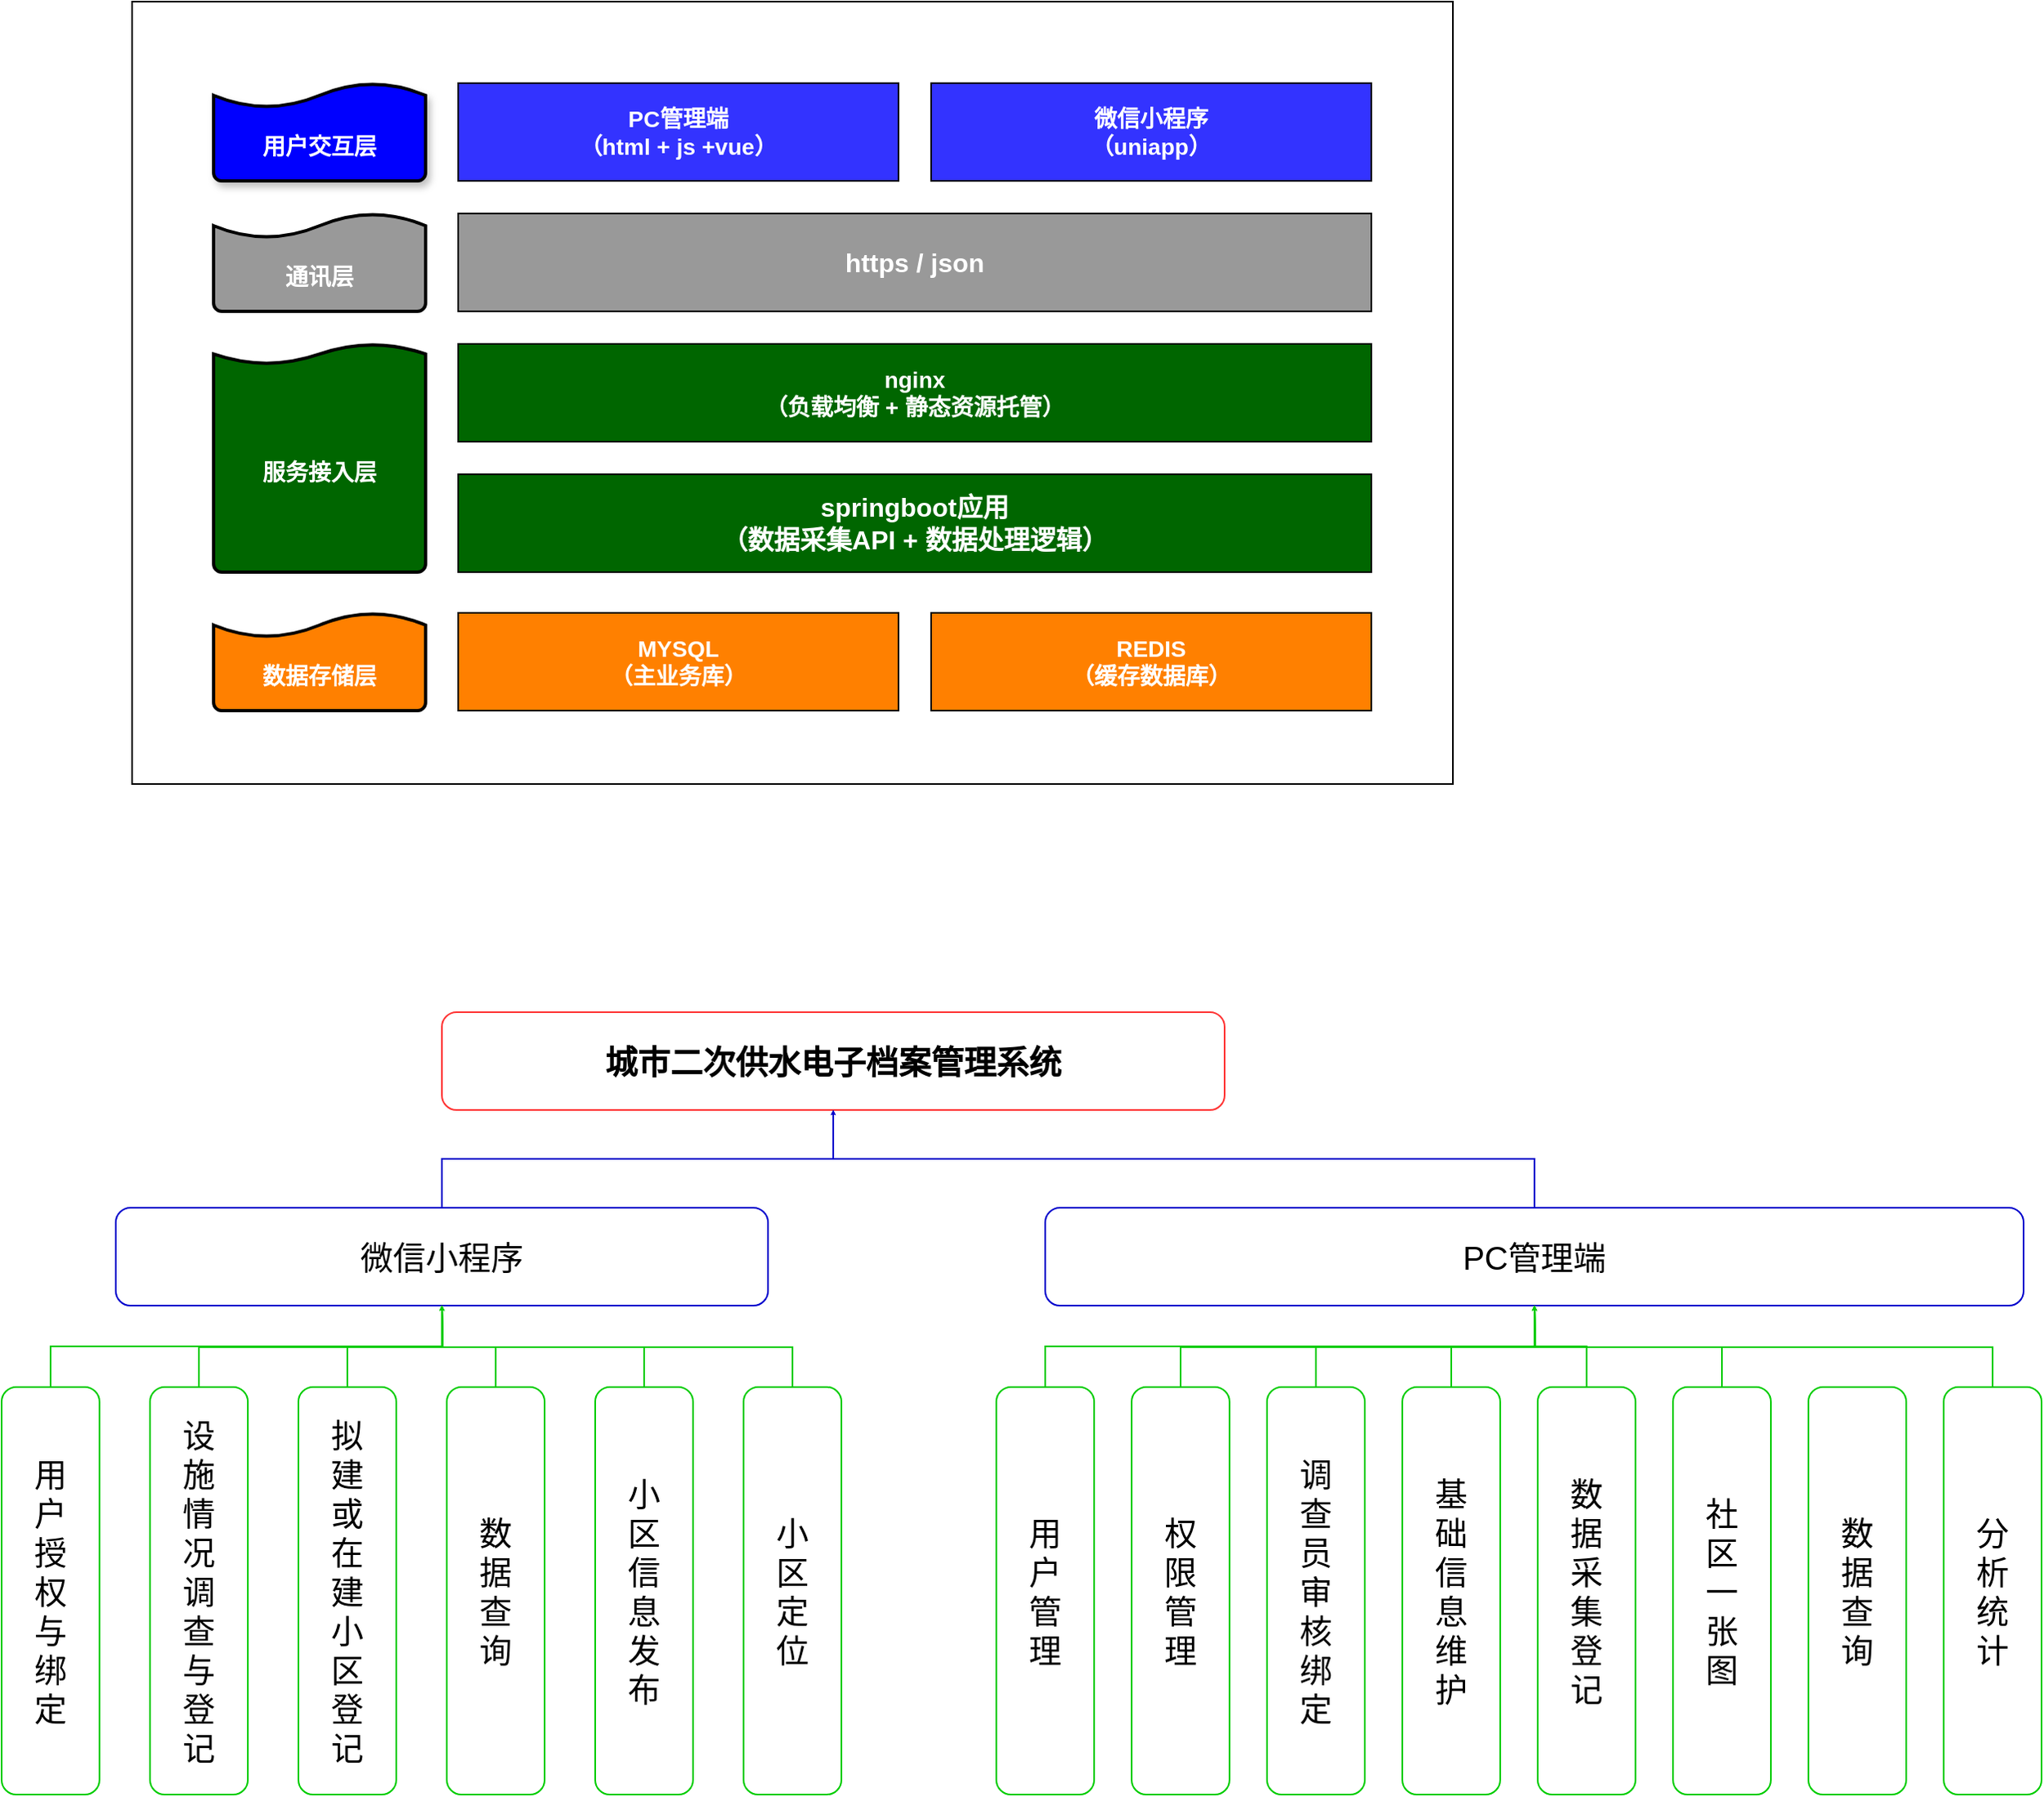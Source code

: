 <mxfile version="26.0.14">
  <diagram name="第 1 页" id="cjYHyFAmv6pbent0GlUM">
    <mxGraphModel dx="2231" dy="1207" grid="1" gridSize="10" guides="1" tooltips="1" connect="1" arrows="1" fold="1" page="1" pageScale="1" pageWidth="827" pageHeight="1169" math="0" shadow="0">
      <root>
        <mxCell id="0" />
        <mxCell id="1" parent="0" />
        <mxCell id="f2EWpejTJ3KkAe_YtKIl-2" value="" style="rounded=0;whiteSpace=wrap;html=1;" vertex="1" parent="1">
          <mxGeometry x="170" y="180" width="810" height="480" as="geometry" />
        </mxCell>
        <mxCell id="f2EWpejTJ3KkAe_YtKIl-10" value="&lt;br&gt;&lt;font color=&quot;#ffffff&quot;&gt;&lt;span&gt;用户交互层&lt;/span&gt;&lt;/font&gt;" style="strokeWidth=2;html=1;shape=mxgraph.flowchart.document2;whiteSpace=wrap;size=0.25;direction=west;fillColor=light-dark(#0000FF,var(--ge-dark-color, #121212));fontStyle=1;fontSize=14;shadow=1;strokeColor=default;" vertex="1" parent="1">
          <mxGeometry x="220" y="230" width="130" height="60" as="geometry" />
        </mxCell>
        <mxCell id="f2EWpejTJ3KkAe_YtKIl-12" value="&lt;font style=&quot;color: rgb(255, 255, 255);&quot;&gt;PC管理端&lt;/font&gt;&lt;div&gt;&lt;font style=&quot;color: rgb(255, 255, 255);&quot;&gt;（html + js +vue）&lt;/font&gt;&lt;/div&gt;" style="rounded=0;whiteSpace=wrap;html=1;fontStyle=1;fillColor=light-dark(#3333FF,#000000);fontSize=14;" vertex="1" parent="1">
          <mxGeometry x="370" y="230" width="270" height="60" as="geometry" />
        </mxCell>
        <mxCell id="f2EWpejTJ3KkAe_YtKIl-13" value="&lt;font style=&quot;color: rgb(255, 255, 255);&quot;&gt;微信小程序&lt;/font&gt;&lt;div&gt;&lt;font style=&quot;color: rgb(255, 255, 255);&quot;&gt;（uniapp）&lt;/font&gt;&lt;/div&gt;" style="rounded=0;whiteSpace=wrap;html=1;fillColor=light-dark(#3333FF,#000000);fontStyle=1;fontSize=14;" vertex="1" parent="1">
          <mxGeometry x="660" y="230" width="270" height="60" as="geometry" />
        </mxCell>
        <mxCell id="f2EWpejTJ3KkAe_YtKIl-14" value="&lt;br&gt;&lt;font color=&quot;#ffffff&quot;&gt;通讯层&lt;/font&gt;" style="strokeWidth=2;html=1;shape=mxgraph.flowchart.document2;whiteSpace=wrap;size=0.25;direction=west;fillColor=light-dark(#999999,var(--ge-dark-color, #121212));fontStyle=1;fontSize=14;" vertex="1" parent="1">
          <mxGeometry x="220" y="310" width="130" height="60" as="geometry" />
        </mxCell>
        <mxCell id="f2EWpejTJ3KkAe_YtKIl-15" value="&lt;font color=&quot;#ffffff&quot;&gt;https / json&lt;/font&gt;" style="rounded=0;whiteSpace=wrap;html=1;fontStyle=1;fillColor=light-dark(#999999,#000000);fontSize=16;" vertex="1" parent="1">
          <mxGeometry x="370" y="310" width="560" height="60" as="geometry" />
        </mxCell>
        <mxCell id="f2EWpejTJ3KkAe_YtKIl-16" value="&lt;br&gt;&lt;font color=&quot;#ffffff&quot;&gt;服务接入层&lt;/font&gt;" style="strokeWidth=2;html=1;shape=mxgraph.flowchart.document2;whiteSpace=wrap;size=0.089;direction=west;fillColor=light-dark(#006600,var(--ge-dark-color, #121212));fontStyle=1;fontSize=14;" vertex="1" parent="1">
          <mxGeometry x="220" y="390" width="130" height="140" as="geometry" />
        </mxCell>
        <mxCell id="f2EWpejTJ3KkAe_YtKIl-17" value="&lt;font color=&quot;#ffffff&quot;&gt;nginx&lt;/font&gt;&lt;div&gt;&lt;font color=&quot;#ffffff&quot;&gt;（&lt;/font&gt;&lt;span style=&quot;background-color: transparent;&quot;&gt;&lt;font color=&quot;#ffffff&quot;&gt;负载均衡 + 静态资源托管&lt;/font&gt;&lt;/span&gt;&lt;span style=&quot;color: rgb(255, 255, 255); background-color: transparent;&quot;&gt;）&lt;/span&gt;&lt;/div&gt;" style="rounded=0;whiteSpace=wrap;html=1;fontStyle=1;fillColor=light-dark(#006600,#000000);fontSize=14;" vertex="1" parent="1">
          <mxGeometry x="370" y="390" width="560" height="60" as="geometry" />
        </mxCell>
        <mxCell id="f2EWpejTJ3KkAe_YtKIl-18" value="&lt;font color=&quot;#ffffff&quot;&gt;springboot应用&lt;/font&gt;&lt;div&gt;&lt;font color=&quot;#ffffff&quot;&gt;（数据采集API + 数据处理逻辑）&lt;/font&gt;&lt;/div&gt;" style="rounded=0;whiteSpace=wrap;html=1;fontStyle=1;fillColor=light-dark(#006600,#000000);fontSize=16;" vertex="1" parent="1">
          <mxGeometry x="370" y="470" width="560" height="60" as="geometry" />
        </mxCell>
        <mxCell id="f2EWpejTJ3KkAe_YtKIl-19" value="&lt;br&gt;&lt;font color=&quot;#ffffff&quot;&gt;数据存储层&lt;/font&gt;" style="strokeWidth=2;html=1;shape=mxgraph.flowchart.document2;whiteSpace=wrap;size=0.25;direction=west;fillColor=light-dark(#FF8000,#000000);fontStyle=1;fontSize=14;" vertex="1" parent="1">
          <mxGeometry x="220" y="555" width="130" height="60" as="geometry" />
        </mxCell>
        <mxCell id="f2EWpejTJ3KkAe_YtKIl-21" value="&lt;font style=&quot;color: rgb(255, 255, 255);&quot;&gt;MYSQL&lt;/font&gt;&lt;div&gt;&lt;font style=&quot;color: rgb(255, 255, 255);&quot;&gt;（主业务库）&lt;/font&gt;&lt;/div&gt;" style="rounded=0;whiteSpace=wrap;html=1;fontStyle=1;fillColor=light-dark(#FF8000,#000000);fontSize=14;" vertex="1" parent="1">
          <mxGeometry x="370" y="555" width="270" height="60" as="geometry" />
        </mxCell>
        <mxCell id="f2EWpejTJ3KkAe_YtKIl-22" value="&lt;font style=&quot;color: rgb(255, 255, 255);&quot;&gt;REDIS&lt;/font&gt;&lt;div&gt;&lt;font style=&quot;color: rgb(255, 255, 255);&quot;&gt;（缓存数据库）&lt;/font&gt;&lt;/div&gt;" style="rounded=0;whiteSpace=wrap;html=1;fontStyle=1;fillColor=light-dark(#FF8000,#000000);fontSize=14;" vertex="1" parent="1">
          <mxGeometry x="660" y="555" width="270" height="60" as="geometry" />
        </mxCell>
        <mxCell id="f2EWpejTJ3KkAe_YtKIl-23" value="城市二次供水电子档案管理系统" style="rounded=1;whiteSpace=wrap;html=1;fontSize=20;fontStyle=1;strokeColor=light-dark(#FF3333,#FFFFFF);" vertex="1" parent="1">
          <mxGeometry x="360" y="800" width="480" height="60" as="geometry" />
        </mxCell>
        <mxCell id="f2EWpejTJ3KkAe_YtKIl-39" style="edgeStyle=orthogonalEdgeStyle;rounded=0;orthogonalLoop=1;jettySize=auto;html=1;exitX=0.5;exitY=0;exitDx=0;exitDy=0;entryX=0.5;entryY=1;entryDx=0;entryDy=0;endSize=0;startSize=0;strokeColor=light-dark(#0000CC,#FFFFFF);" edge="1" parent="1" source="f2EWpejTJ3KkAe_YtKIl-25" target="f2EWpejTJ3KkAe_YtKIl-23">
          <mxGeometry relative="1" as="geometry" />
        </mxCell>
        <mxCell id="f2EWpejTJ3KkAe_YtKIl-25" value="微信小程序" style="rounded=1;whiteSpace=wrap;html=1;fontSize=20;strokeColor=light-dark(#0000CC,#FFFFFF);" vertex="1" parent="1">
          <mxGeometry x="160" y="920" width="400" height="60" as="geometry" />
        </mxCell>
        <mxCell id="f2EWpejTJ3KkAe_YtKIl-33" style="edgeStyle=orthogonalEdgeStyle;rounded=0;orthogonalLoop=1;jettySize=auto;html=1;exitX=0.5;exitY=0;exitDx=0;exitDy=0;entryX=0.5;entryY=1;entryDx=0;entryDy=0;strokeColor=light-dark(#0000CC,#FFFFFF);curved=0;endSize=0;startSize=0;" edge="1" parent="1" source="f2EWpejTJ3KkAe_YtKIl-26" target="f2EWpejTJ3KkAe_YtKIl-23">
          <mxGeometry relative="1" as="geometry" />
        </mxCell>
        <mxCell id="f2EWpejTJ3KkAe_YtKIl-26" value="PC管理端" style="rounded=1;whiteSpace=wrap;html=1;fontSize=20;strokeColor=light-dark(#0000CC,#FFFFFF);" vertex="1" parent="1">
          <mxGeometry x="730" y="920" width="600" height="60" as="geometry" />
        </mxCell>
        <mxCell id="f2EWpejTJ3KkAe_YtKIl-52" style="edgeStyle=orthogonalEdgeStyle;rounded=0;orthogonalLoop=1;jettySize=auto;html=1;exitX=0;exitY=0.5;exitDx=0;exitDy=0;entryX=0.5;entryY=1;entryDx=0;entryDy=0;endSize=0;startSize=0;strokeColor=light-dark(#00CC00,#FFFFFF);" edge="1" parent="1" source="f2EWpejTJ3KkAe_YtKIl-40" target="f2EWpejTJ3KkAe_YtKIl-25">
          <mxGeometry relative="1" as="geometry" />
        </mxCell>
        <mxCell id="f2EWpejTJ3KkAe_YtKIl-40" value="&lt;font style=&quot;font-size: 20px;&quot; face=&quot;Times New Roman&quot;&gt;用&lt;/font&gt;&lt;div&gt;&lt;font style=&quot;font-size: 20px;&quot; face=&quot;Times New Roman&quot;&gt;户&lt;/font&gt;&lt;/div&gt;&lt;div&gt;&lt;font style=&quot;font-size: 20px;&quot; face=&quot;Times New Roman&quot;&gt;授&lt;/font&gt;&lt;/div&gt;&lt;div&gt;&lt;font style=&quot;font-size: 20px;&quot; face=&quot;Times New Roman&quot;&gt;权&lt;/font&gt;&lt;/div&gt;&lt;div&gt;&lt;font style=&quot;font-size: 20px;&quot; face=&quot;Times New Roman&quot;&gt;与&lt;/font&gt;&lt;/div&gt;&lt;div&gt;&lt;font style=&quot;font-size: 20px;&quot; face=&quot;Times New Roman&quot;&gt;绑&lt;/font&gt;&lt;/div&gt;&lt;div&gt;&lt;font style=&quot;font-size: 20px;&quot; face=&quot;Times New Roman&quot;&gt;定&lt;/font&gt;&lt;/div&gt;" style="rounded=1;whiteSpace=wrap;html=1;direction=south;align=center;portConstraintRotation=0;strokeColor=light-dark(#00CC00,#FFFFFF);" vertex="1" parent="1">
          <mxGeometry x="90" y="1030" width="60" height="250" as="geometry" />
        </mxCell>
        <mxCell id="f2EWpejTJ3KkAe_YtKIl-53" style="edgeStyle=orthogonalEdgeStyle;rounded=0;orthogonalLoop=1;jettySize=auto;html=1;exitX=0;exitY=0.5;exitDx=0;exitDy=0;endSize=0;startSize=0;strokeColor=light-dark(#00CC00,#FFFFFF);" edge="1" parent="1" source="f2EWpejTJ3KkAe_YtKIl-42">
          <mxGeometry relative="1" as="geometry">
            <mxPoint x="360" y="980" as="targetPoint" />
          </mxGeometry>
        </mxCell>
        <mxCell id="f2EWpejTJ3KkAe_YtKIl-42" value="&lt;font face=&quot;Times New Roman&quot;&gt;&lt;span style=&quot;font-size: 20px;&quot;&gt;设&lt;/span&gt;&lt;/font&gt;&lt;div&gt;&lt;font face=&quot;Times New Roman&quot;&gt;&lt;span style=&quot;font-size: 20px;&quot;&gt;施&lt;/span&gt;&lt;/font&gt;&lt;/div&gt;&lt;div&gt;&lt;font face=&quot;Times New Roman&quot;&gt;&lt;span style=&quot;font-size: 20px;&quot;&gt;情&lt;/span&gt;&lt;/font&gt;&lt;/div&gt;&lt;div&gt;&lt;font face=&quot;Times New Roman&quot;&gt;&lt;span style=&quot;font-size: 20px;&quot;&gt;况&lt;/span&gt;&lt;/font&gt;&lt;/div&gt;&lt;div&gt;&lt;font face=&quot;Times New Roman&quot;&gt;&lt;span style=&quot;font-size: 20px;&quot;&gt;调&lt;/span&gt;&lt;/font&gt;&lt;/div&gt;&lt;div&gt;&lt;font face=&quot;Times New Roman&quot;&gt;&lt;span style=&quot;font-size: 20px;&quot;&gt;查&lt;/span&gt;&lt;/font&gt;&lt;/div&gt;&lt;div&gt;&lt;font face=&quot;Times New Roman&quot;&gt;&lt;span style=&quot;font-size: 20px;&quot;&gt;与&lt;/span&gt;&lt;/font&gt;&lt;/div&gt;&lt;div&gt;&lt;font face=&quot;Times New Roman&quot;&gt;&lt;span style=&quot;font-size: 20px;&quot;&gt;登&lt;/span&gt;&lt;/font&gt;&lt;/div&gt;&lt;div&gt;&lt;font face=&quot;Times New Roman&quot;&gt;&lt;span style=&quot;font-size: 20px;&quot;&gt;记&lt;/span&gt;&lt;/font&gt;&lt;/div&gt;" style="rounded=1;whiteSpace=wrap;html=1;direction=south;align=center;portConstraintRotation=0;strokeColor=light-dark(#00CC00,#FFFFFF);" vertex="1" parent="1">
          <mxGeometry x="181" y="1030" width="60" height="250" as="geometry" />
        </mxCell>
        <mxCell id="f2EWpejTJ3KkAe_YtKIl-54" style="edgeStyle=orthogonalEdgeStyle;rounded=0;orthogonalLoop=1;jettySize=auto;html=1;exitX=0;exitY=0.5;exitDx=0;exitDy=0;endSize=0;startSize=0;strokeColor=light-dark(#00CC00,#FFFFFF);" edge="1" parent="1" source="f2EWpejTJ3KkAe_YtKIl-43">
          <mxGeometry relative="1" as="geometry">
            <mxPoint x="360" y="980" as="targetPoint" />
          </mxGeometry>
        </mxCell>
        <mxCell id="f2EWpejTJ3KkAe_YtKIl-43" value="&lt;font face=&quot;Times New Roman&quot;&gt;&lt;span style=&quot;font-size: 20px;&quot;&gt;拟&lt;/span&gt;&lt;/font&gt;&lt;div&gt;&lt;font face=&quot;Times New Roman&quot;&gt;&lt;span style=&quot;font-size: 20px;&quot;&gt;建&lt;/span&gt;&lt;/font&gt;&lt;/div&gt;&lt;div&gt;&lt;font face=&quot;Times New Roman&quot;&gt;&lt;span style=&quot;font-size: 20px;&quot;&gt;或&lt;/span&gt;&lt;/font&gt;&lt;/div&gt;&lt;div&gt;&lt;font face=&quot;Times New Roman&quot;&gt;&lt;span style=&quot;font-size: 20px;&quot;&gt;在&lt;/span&gt;&lt;/font&gt;&lt;/div&gt;&lt;div&gt;&lt;font face=&quot;Times New Roman&quot;&gt;&lt;span style=&quot;font-size: 20px;&quot;&gt;建&lt;/span&gt;&lt;/font&gt;&lt;/div&gt;&lt;div&gt;&lt;font face=&quot;Times New Roman&quot;&gt;&lt;span style=&quot;font-size: 20px;&quot;&gt;小&lt;/span&gt;&lt;/font&gt;&lt;/div&gt;&lt;div&gt;&lt;font face=&quot;Times New Roman&quot;&gt;&lt;span style=&quot;font-size: 20px;&quot;&gt;区&lt;/span&gt;&lt;/font&gt;&lt;/div&gt;&lt;div&gt;&lt;font face=&quot;Times New Roman&quot;&gt;&lt;span style=&quot;font-size: 20px;&quot;&gt;登&lt;/span&gt;&lt;/font&gt;&lt;/div&gt;&lt;div&gt;&lt;font face=&quot;Times New Roman&quot;&gt;&lt;span style=&quot;font-size: 20px;&quot;&gt;记&lt;/span&gt;&lt;/font&gt;&lt;/div&gt;" style="rounded=1;whiteSpace=wrap;html=1;direction=south;align=center;portConstraintRotation=0;strokeColor=light-dark(#00CC00,#FFFFFF);" vertex="1" parent="1">
          <mxGeometry x="272" y="1030" width="60" height="250" as="geometry" />
        </mxCell>
        <mxCell id="f2EWpejTJ3KkAe_YtKIl-55" style="edgeStyle=orthogonalEdgeStyle;rounded=0;orthogonalLoop=1;jettySize=auto;html=1;exitX=0;exitY=0.5;exitDx=0;exitDy=0;endSize=0;startSize=0;strokeColor=light-dark(#00CC00,#FFFFFF);" edge="1" parent="1" source="f2EWpejTJ3KkAe_YtKIl-44">
          <mxGeometry relative="1" as="geometry">
            <mxPoint x="360" y="980" as="targetPoint" />
          </mxGeometry>
        </mxCell>
        <mxCell id="f2EWpejTJ3KkAe_YtKIl-44" value="&lt;font face=&quot;Times New Roman&quot;&gt;&lt;span style=&quot;font-size: 20px;&quot;&gt;数&lt;/span&gt;&lt;/font&gt;&lt;div&gt;&lt;font face=&quot;Times New Roman&quot;&gt;&lt;span style=&quot;font-size: 20px;&quot;&gt;据&lt;/span&gt;&lt;/font&gt;&lt;/div&gt;&lt;div&gt;&lt;font face=&quot;Times New Roman&quot;&gt;&lt;span style=&quot;font-size: 20px;&quot;&gt;查&lt;/span&gt;&lt;/font&gt;&lt;/div&gt;&lt;div&gt;&lt;font face=&quot;Times New Roman&quot;&gt;&lt;span style=&quot;font-size: 20px;&quot;&gt;询&lt;/span&gt;&lt;/font&gt;&lt;/div&gt;" style="rounded=1;whiteSpace=wrap;html=1;direction=south;align=center;portConstraintRotation=0;strokeColor=light-dark(#00CC00,#FFFFFF);" vertex="1" parent="1">
          <mxGeometry x="363" y="1030" width="60" height="250" as="geometry" />
        </mxCell>
        <mxCell id="f2EWpejTJ3KkAe_YtKIl-56" style="edgeStyle=orthogonalEdgeStyle;rounded=0;orthogonalLoop=1;jettySize=auto;html=1;exitX=0;exitY=0.5;exitDx=0;exitDy=0;endSize=0;startSize=0;strokeColor=light-dark(#00CC00,#FFFFFF);" edge="1" parent="1" source="f2EWpejTJ3KkAe_YtKIl-45">
          <mxGeometry relative="1" as="geometry">
            <mxPoint x="360" y="980" as="targetPoint" />
          </mxGeometry>
        </mxCell>
        <mxCell id="f2EWpejTJ3KkAe_YtKIl-45" value="&lt;font face=&quot;Times New Roman&quot;&gt;&lt;span style=&quot;font-size: 20px;&quot;&gt;小&lt;/span&gt;&lt;/font&gt;&lt;div&gt;&lt;font face=&quot;Times New Roman&quot;&gt;&lt;span style=&quot;font-size: 20px;&quot;&gt;区&lt;/span&gt;&lt;/font&gt;&lt;/div&gt;&lt;div&gt;&lt;font face=&quot;Times New Roman&quot;&gt;&lt;span style=&quot;font-size: 20px;&quot;&gt;信&lt;/span&gt;&lt;/font&gt;&lt;/div&gt;&lt;div&gt;&lt;font face=&quot;Times New Roman&quot;&gt;&lt;span style=&quot;font-size: 20px;&quot;&gt;息&lt;/span&gt;&lt;/font&gt;&lt;/div&gt;&lt;div&gt;&lt;font face=&quot;Times New Roman&quot;&gt;&lt;span style=&quot;font-size: 20px;&quot;&gt;发&lt;/span&gt;&lt;/font&gt;&lt;/div&gt;&lt;div&gt;&lt;font face=&quot;Times New Roman&quot;&gt;&lt;span style=&quot;font-size: 20px;&quot;&gt;布&lt;/span&gt;&lt;/font&gt;&lt;/div&gt;" style="rounded=1;whiteSpace=wrap;html=1;direction=south;align=center;portConstraintRotation=0;strokeColor=light-dark(#00CC00,#FFFFFF);" vertex="1" parent="1">
          <mxGeometry x="454" y="1030" width="60" height="250" as="geometry" />
        </mxCell>
        <mxCell id="f2EWpejTJ3KkAe_YtKIl-57" style="edgeStyle=orthogonalEdgeStyle;rounded=0;orthogonalLoop=1;jettySize=auto;html=1;exitX=0;exitY=0.5;exitDx=0;exitDy=0;endSize=0;startSize=0;strokeColor=light-dark(#00CC00,#FFFFFF);" edge="1" parent="1" source="f2EWpejTJ3KkAe_YtKIl-46">
          <mxGeometry relative="1" as="geometry">
            <mxPoint x="360" y="980" as="targetPoint" />
          </mxGeometry>
        </mxCell>
        <mxCell id="f2EWpejTJ3KkAe_YtKIl-46" value="&lt;font face=&quot;Times New Roman&quot;&gt;&lt;span style=&quot;font-size: 20px;&quot;&gt;小&lt;/span&gt;&lt;/font&gt;&lt;div&gt;&lt;font face=&quot;Times New Roman&quot;&gt;&lt;span style=&quot;font-size: 20px;&quot;&gt;区&lt;/span&gt;&lt;/font&gt;&lt;/div&gt;&lt;div&gt;&lt;font face=&quot;Times New Roman&quot;&gt;&lt;span style=&quot;font-size: 20px;&quot;&gt;定&lt;/span&gt;&lt;/font&gt;&lt;/div&gt;&lt;div&gt;&lt;font face=&quot;Times New Roman&quot;&gt;&lt;span style=&quot;font-size: 20px;&quot;&gt;位&lt;/span&gt;&lt;/font&gt;&lt;/div&gt;" style="rounded=1;whiteSpace=wrap;html=1;direction=south;align=center;portConstraintRotation=0;strokeColor=light-dark(#00CC00,#FFFFFF);" vertex="1" parent="1">
          <mxGeometry x="545" y="1030" width="60" height="250" as="geometry" />
        </mxCell>
        <mxCell id="f2EWpejTJ3KkAe_YtKIl-66" style="edgeStyle=orthogonalEdgeStyle;rounded=0;orthogonalLoop=1;jettySize=auto;html=1;exitX=0;exitY=0.5;exitDx=0;exitDy=0;endSize=0;startSize=0;strokeColor=light-dark(#00CC00,#FFFFFF);" edge="1" parent="1" source="f2EWpejTJ3KkAe_YtKIl-58" target="f2EWpejTJ3KkAe_YtKIl-26">
          <mxGeometry relative="1" as="geometry" />
        </mxCell>
        <mxCell id="f2EWpejTJ3KkAe_YtKIl-58" value="&lt;font face=&quot;Times New Roman&quot;&gt;&lt;span style=&quot;font-size: 20px;&quot;&gt;用&lt;/span&gt;&lt;/font&gt;&lt;div&gt;&lt;font face=&quot;Times New Roman&quot;&gt;&lt;span style=&quot;font-size: 20px;&quot;&gt;户&lt;/span&gt;&lt;/font&gt;&lt;/div&gt;&lt;div&gt;&lt;font face=&quot;Times New Roman&quot;&gt;&lt;span style=&quot;font-size: 20px;&quot;&gt;管&lt;/span&gt;&lt;/font&gt;&lt;/div&gt;&lt;div&gt;&lt;font face=&quot;Times New Roman&quot;&gt;&lt;span style=&quot;font-size: 20px;&quot;&gt;理&lt;/span&gt;&lt;/font&gt;&lt;/div&gt;" style="rounded=1;whiteSpace=wrap;html=1;direction=south;align=center;portConstraintRotation=0;strokeColor=light-dark(#00CC00,#FFFFFF);" vertex="1" parent="1">
          <mxGeometry x="700" y="1030" width="60" height="250" as="geometry" />
        </mxCell>
        <mxCell id="f2EWpejTJ3KkAe_YtKIl-73" style="edgeStyle=orthogonalEdgeStyle;rounded=0;orthogonalLoop=1;jettySize=auto;html=1;exitX=0;exitY=0.5;exitDx=0;exitDy=0;endSize=0;startSize=0;strokeColor=light-dark(#00CC00,#FFFFFF);" edge="1" parent="1" source="f2EWpejTJ3KkAe_YtKIl-59">
          <mxGeometry relative="1" as="geometry">
            <mxPoint x="1030" y="980" as="targetPoint" />
          </mxGeometry>
        </mxCell>
        <mxCell id="f2EWpejTJ3KkAe_YtKIl-59" value="&lt;font face=&quot;Times New Roman&quot;&gt;&lt;span style=&quot;font-size: 20px;&quot;&gt;分&lt;/span&gt;&lt;/font&gt;&lt;div&gt;&lt;font face=&quot;Times New Roman&quot;&gt;&lt;span style=&quot;font-size: 20px;&quot;&gt;析&lt;/span&gt;&lt;/font&gt;&lt;/div&gt;&lt;div&gt;&lt;font face=&quot;Times New Roman&quot;&gt;&lt;span style=&quot;font-size: 20px;&quot;&gt;统&lt;/span&gt;&lt;/font&gt;&lt;/div&gt;&lt;div&gt;&lt;font face=&quot;Times New Roman&quot;&gt;&lt;span style=&quot;font-size: 20px;&quot;&gt;计&lt;/span&gt;&lt;/font&gt;&lt;/div&gt;" style="rounded=1;whiteSpace=wrap;html=1;direction=south;align=center;portConstraintRotation=0;strokeColor=light-dark(#00CC00,#FFFFFF);" vertex="1" parent="1">
          <mxGeometry x="1281" y="1030" width="60" height="250" as="geometry" />
        </mxCell>
        <mxCell id="f2EWpejTJ3KkAe_YtKIl-67" style="edgeStyle=orthogonalEdgeStyle;rounded=0;orthogonalLoop=1;jettySize=auto;html=1;exitX=0;exitY=0.5;exitDx=0;exitDy=0;endSize=0;startSize=0;strokeColor=light-dark(#00CC00,#FFFFFF);" edge="1" parent="1" source="f2EWpejTJ3KkAe_YtKIl-60">
          <mxGeometry relative="1" as="geometry">
            <mxPoint x="1030" y="980" as="targetPoint" />
          </mxGeometry>
        </mxCell>
        <mxCell id="f2EWpejTJ3KkAe_YtKIl-60" value="&lt;font face=&quot;Times New Roman&quot;&gt;&lt;span style=&quot;font-size: 20px;&quot;&gt;权&lt;/span&gt;&lt;/font&gt;&lt;div&gt;&lt;font face=&quot;Times New Roman&quot;&gt;&lt;span style=&quot;font-size: 20px;&quot;&gt;限&lt;/span&gt;&lt;/font&gt;&lt;/div&gt;&lt;div&gt;&lt;font face=&quot;Times New Roman&quot;&gt;&lt;span style=&quot;font-size: 20px;&quot;&gt;管&lt;/span&gt;&lt;/font&gt;&lt;/div&gt;&lt;div&gt;&lt;font face=&quot;Times New Roman&quot;&gt;&lt;span style=&quot;font-size: 20px;&quot;&gt;理&lt;/span&gt;&lt;/font&gt;&lt;/div&gt;" style="rounded=1;whiteSpace=wrap;html=1;direction=south;align=center;portConstraintRotation=0;strokeColor=light-dark(#00CC00,#FFFFFF);" vertex="1" parent="1">
          <mxGeometry x="783" y="1030" width="60" height="250" as="geometry" />
        </mxCell>
        <mxCell id="f2EWpejTJ3KkAe_YtKIl-68" style="edgeStyle=orthogonalEdgeStyle;rounded=0;orthogonalLoop=1;jettySize=auto;html=1;exitX=0;exitY=0.5;exitDx=0;exitDy=0;endSize=0;startSize=0;strokeColor=light-dark(#00CC00,#FFFFFF);" edge="1" parent="1" source="f2EWpejTJ3KkAe_YtKIl-61">
          <mxGeometry relative="1" as="geometry">
            <mxPoint x="1030" y="980" as="targetPoint" />
          </mxGeometry>
        </mxCell>
        <mxCell id="f2EWpejTJ3KkAe_YtKIl-61" value="&lt;font face=&quot;Times New Roman&quot;&gt;&lt;span style=&quot;font-size: 20px;&quot;&gt;调&lt;/span&gt;&lt;/font&gt;&lt;div&gt;&lt;font face=&quot;Times New Roman&quot;&gt;&lt;span style=&quot;font-size: 20px;&quot;&gt;查&lt;/span&gt;&lt;/font&gt;&lt;/div&gt;&lt;div&gt;&lt;font face=&quot;Times New Roman&quot;&gt;&lt;span style=&quot;font-size: 20px;&quot;&gt;员&lt;/span&gt;&lt;/font&gt;&lt;/div&gt;&lt;div&gt;&lt;font face=&quot;Times New Roman&quot;&gt;&lt;span style=&quot;font-size: 20px;&quot;&gt;审&lt;/span&gt;&lt;/font&gt;&lt;/div&gt;&lt;div&gt;&lt;font face=&quot;Times New Roman&quot;&gt;&lt;span style=&quot;font-size: 20px;&quot;&gt;核&lt;/span&gt;&lt;/font&gt;&lt;/div&gt;&lt;div&gt;&lt;font face=&quot;Times New Roman&quot;&gt;&lt;span style=&quot;font-size: 20px;&quot;&gt;绑&lt;/span&gt;&lt;/font&gt;&lt;/div&gt;&lt;div&gt;&lt;font face=&quot;Times New Roman&quot;&gt;&lt;span style=&quot;font-size: 20px;&quot;&gt;定&lt;/span&gt;&lt;/font&gt;&lt;/div&gt;" style="rounded=1;whiteSpace=wrap;html=1;direction=south;align=center;portConstraintRotation=0;strokeColor=light-dark(#00CC00,#FFFFFF);" vertex="1" parent="1">
          <mxGeometry x="866" y="1030" width="60" height="250" as="geometry" />
        </mxCell>
        <mxCell id="f2EWpejTJ3KkAe_YtKIl-69" style="edgeStyle=orthogonalEdgeStyle;rounded=0;orthogonalLoop=1;jettySize=auto;html=1;exitX=0;exitY=0.5;exitDx=0;exitDy=0;endSize=0;startSize=0;strokeColor=light-dark(#00CC00,#FFFFFF);" edge="1" parent="1" source="f2EWpejTJ3KkAe_YtKIl-62">
          <mxGeometry relative="1" as="geometry">
            <mxPoint x="1030" y="980" as="targetPoint" />
          </mxGeometry>
        </mxCell>
        <mxCell id="f2EWpejTJ3KkAe_YtKIl-62" value="&lt;font face=&quot;Times New Roman&quot;&gt;&lt;span style=&quot;font-size: 20px;&quot;&gt;基&lt;/span&gt;&lt;/font&gt;&lt;div&gt;&lt;font face=&quot;Times New Roman&quot;&gt;&lt;span style=&quot;font-size: 20px;&quot;&gt;础&lt;/span&gt;&lt;/font&gt;&lt;/div&gt;&lt;div&gt;&lt;font face=&quot;Times New Roman&quot;&gt;&lt;span style=&quot;font-size: 20px;&quot;&gt;信&lt;/span&gt;&lt;/font&gt;&lt;/div&gt;&lt;div&gt;&lt;font face=&quot;Times New Roman&quot;&gt;&lt;span style=&quot;font-size: 20px;&quot;&gt;息&lt;/span&gt;&lt;/font&gt;&lt;/div&gt;&lt;div&gt;&lt;font face=&quot;Times New Roman&quot;&gt;&lt;span style=&quot;font-size: 20px;&quot;&gt;维&lt;/span&gt;&lt;/font&gt;&lt;/div&gt;&lt;div&gt;&lt;font face=&quot;Times New Roman&quot;&gt;&lt;span style=&quot;font-size: 20px;&quot;&gt;护&lt;/span&gt;&lt;/font&gt;&lt;/div&gt;" style="rounded=1;whiteSpace=wrap;html=1;direction=south;align=center;portConstraintRotation=0;strokeColor=light-dark(#00CC00,#FFFFFF);" vertex="1" parent="1">
          <mxGeometry x="949" y="1030" width="60" height="250" as="geometry" />
        </mxCell>
        <mxCell id="f2EWpejTJ3KkAe_YtKIl-70" style="edgeStyle=orthogonalEdgeStyle;rounded=0;orthogonalLoop=1;jettySize=auto;html=1;exitX=0;exitY=0.5;exitDx=0;exitDy=0;entryX=0.5;entryY=1;entryDx=0;entryDy=0;endSize=0;startSize=0;strokeColor=light-dark(#00CC00,#FFFFFF);" edge="1" parent="1" source="f2EWpejTJ3KkAe_YtKIl-63" target="f2EWpejTJ3KkAe_YtKIl-26">
          <mxGeometry relative="1" as="geometry" />
        </mxCell>
        <mxCell id="f2EWpejTJ3KkAe_YtKIl-63" value="&lt;font face=&quot;Times New Roman&quot;&gt;&lt;span style=&quot;font-size: 20px;&quot;&gt;数&lt;/span&gt;&lt;/font&gt;&lt;div&gt;&lt;font face=&quot;Times New Roman&quot;&gt;&lt;span style=&quot;font-size: 20px;&quot;&gt;据&lt;/span&gt;&lt;/font&gt;&lt;/div&gt;&lt;div&gt;&lt;font face=&quot;Times New Roman&quot;&gt;&lt;span style=&quot;font-size: 20px;&quot;&gt;采&lt;/span&gt;&lt;/font&gt;&lt;/div&gt;&lt;div&gt;&lt;font face=&quot;Times New Roman&quot;&gt;&lt;span style=&quot;font-size: 20px;&quot;&gt;集&lt;/span&gt;&lt;/font&gt;&lt;/div&gt;&lt;div&gt;&lt;font face=&quot;Times New Roman&quot;&gt;&lt;span style=&quot;font-size: 20px;&quot;&gt;登&lt;/span&gt;&lt;/font&gt;&lt;/div&gt;&lt;div&gt;&lt;font face=&quot;Times New Roman&quot;&gt;&lt;span style=&quot;font-size: 20px;&quot;&gt;记&lt;/span&gt;&lt;/font&gt;&lt;/div&gt;" style="rounded=1;whiteSpace=wrap;html=1;direction=south;align=center;portConstraintRotation=0;strokeColor=light-dark(#00CC00,#FFFFFF);" vertex="1" parent="1">
          <mxGeometry x="1032" y="1030" width="60" height="250" as="geometry" />
        </mxCell>
        <mxCell id="f2EWpejTJ3KkAe_YtKIl-71" style="edgeStyle=orthogonalEdgeStyle;rounded=0;orthogonalLoop=1;jettySize=auto;html=1;exitX=0;exitY=0.5;exitDx=0;exitDy=0;endSize=0;startSize=0;strokeColor=light-dark(#00CC00,#FFFFFF);" edge="1" parent="1" source="f2EWpejTJ3KkAe_YtKIl-64">
          <mxGeometry relative="1" as="geometry">
            <mxPoint x="1030" y="980" as="targetPoint" />
          </mxGeometry>
        </mxCell>
        <mxCell id="f2EWpejTJ3KkAe_YtKIl-64" value="&lt;font face=&quot;Times New Roman&quot;&gt;&lt;span style=&quot;font-size: 20px;&quot;&gt;社&lt;/span&gt;&lt;/font&gt;&lt;div&gt;&lt;font face=&quot;Times New Roman&quot;&gt;&lt;span style=&quot;font-size: 20px;&quot;&gt;区&lt;/span&gt;&lt;/font&gt;&lt;/div&gt;&lt;div&gt;&lt;font face=&quot;Times New Roman&quot;&gt;&lt;span style=&quot;font-size: 20px;&quot;&gt;一&lt;/span&gt;&lt;/font&gt;&lt;/div&gt;&lt;div&gt;&lt;font face=&quot;Times New Roman&quot;&gt;&lt;span style=&quot;font-size: 20px;&quot;&gt;张&lt;/span&gt;&lt;/font&gt;&lt;/div&gt;&lt;div&gt;&lt;font face=&quot;Times New Roman&quot;&gt;&lt;span style=&quot;font-size: 20px;&quot;&gt;图&lt;/span&gt;&lt;/font&gt;&lt;/div&gt;" style="rounded=1;whiteSpace=wrap;html=1;direction=south;align=center;portConstraintRotation=0;strokeColor=light-dark(#00CC00,#FFFFFF);" vertex="1" parent="1">
          <mxGeometry x="1115" y="1030" width="60" height="250" as="geometry" />
        </mxCell>
        <mxCell id="f2EWpejTJ3KkAe_YtKIl-65" value="&lt;font face=&quot;Times New Roman&quot;&gt;&lt;span style=&quot;font-size: 20px;&quot;&gt;数&lt;/span&gt;&lt;/font&gt;&lt;div&gt;&lt;font face=&quot;Times New Roman&quot;&gt;&lt;span style=&quot;font-size: 20px;&quot;&gt;据&lt;/span&gt;&lt;/font&gt;&lt;/div&gt;&lt;div&gt;&lt;font face=&quot;Times New Roman&quot;&gt;&lt;span style=&quot;font-size: 20px;&quot;&gt;查&lt;/span&gt;&lt;/font&gt;&lt;/div&gt;&lt;div&gt;&lt;font face=&quot;Times New Roman&quot;&gt;&lt;span style=&quot;font-size: 20px;&quot;&gt;询&lt;/span&gt;&lt;/font&gt;&lt;/div&gt;" style="rounded=1;whiteSpace=wrap;html=1;direction=south;align=center;portConstraintRotation=0;strokeColor=light-dark(#00CC00,#FFFFFF);" vertex="1" parent="1">
          <mxGeometry x="1198" y="1030" width="60" height="250" as="geometry" />
        </mxCell>
      </root>
    </mxGraphModel>
  </diagram>
</mxfile>

